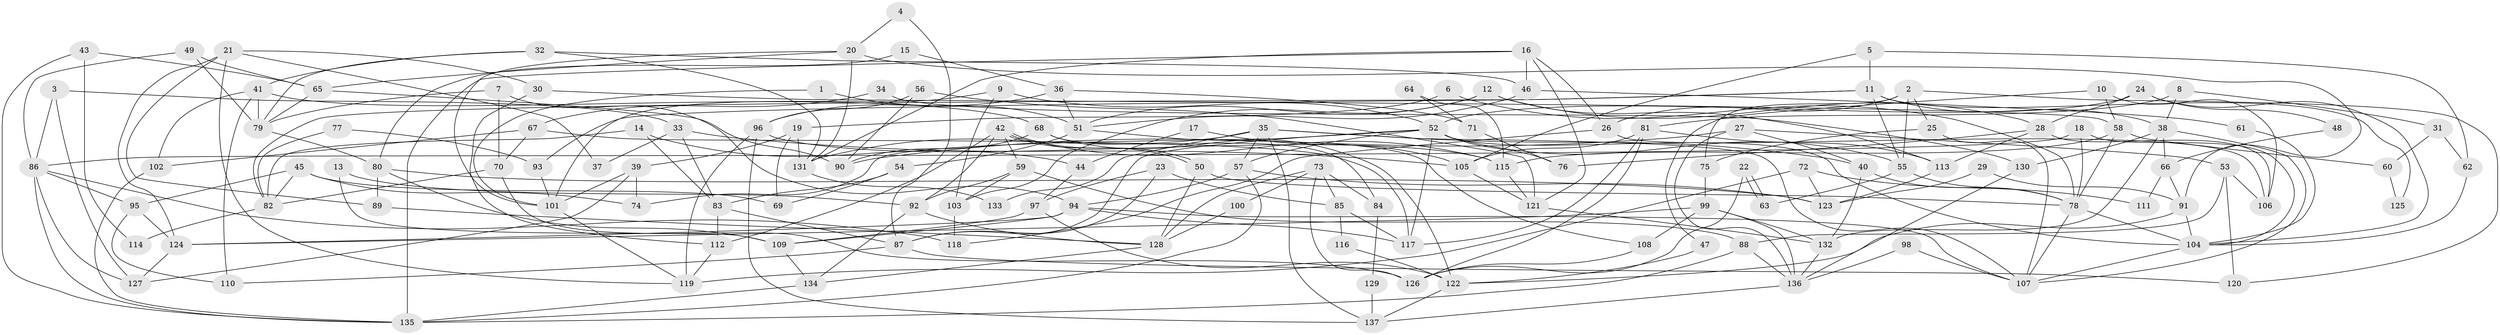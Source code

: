 // coarse degree distribution, {2: 0.12790697674418605, 5: 0.13953488372093023, 3: 0.18604651162790697, 4: 0.11627906976744186, 8: 0.09302325581395349, 6: 0.1744186046511628, 9: 0.03488372093023256, 7: 0.10465116279069768, 11: 0.011627906976744186, 1: 0.011627906976744186}
// Generated by graph-tools (version 1.1) at 2025/24/03/03/25 07:24:01]
// undirected, 137 vertices, 274 edges
graph export_dot {
graph [start="1"]
  node [color=gray90,style=filled];
  1;
  2;
  3;
  4;
  5;
  6;
  7;
  8;
  9;
  10;
  11;
  12;
  13;
  14;
  15;
  16;
  17;
  18;
  19;
  20;
  21;
  22;
  23;
  24;
  25;
  26;
  27;
  28;
  29;
  30;
  31;
  32;
  33;
  34;
  35;
  36;
  37;
  38;
  39;
  40;
  41;
  42;
  43;
  44;
  45;
  46;
  47;
  48;
  49;
  50;
  51;
  52;
  53;
  54;
  55;
  56;
  57;
  58;
  59;
  60;
  61;
  62;
  63;
  64;
  65;
  66;
  67;
  68;
  69;
  70;
  71;
  72;
  73;
  74;
  75;
  76;
  77;
  78;
  79;
  80;
  81;
  82;
  83;
  84;
  85;
  86;
  87;
  88;
  89;
  90;
  91;
  92;
  93;
  94;
  95;
  96;
  97;
  98;
  99;
  100;
  101;
  102;
  103;
  104;
  105;
  106;
  107;
  108;
  109;
  110;
  111;
  112;
  113;
  114;
  115;
  116;
  117;
  118;
  119;
  120;
  121;
  122;
  123;
  124;
  125;
  126;
  127;
  128;
  129;
  130;
  131;
  132;
  133;
  134;
  135;
  136;
  137;
  1 -- 101;
  1 -- 51;
  2 -- 55;
  2 -- 120;
  2 -- 25;
  2 -- 26;
  2 -- 75;
  3 -- 86;
  3 -- 127;
  3 -- 33;
  4 -- 20;
  4 -- 87;
  5 -- 11;
  5 -- 105;
  5 -- 62;
  6 -- 19;
  6 -- 78;
  7 -- 70;
  7 -- 94;
  7 -- 79;
  8 -- 38;
  8 -- 81;
  8 -- 31;
  9 -- 103;
  9 -- 52;
  9 -- 101;
  10 -- 106;
  10 -- 58;
  10 -- 47;
  11 -- 55;
  11 -- 38;
  11 -- 82;
  11 -- 93;
  11 -- 125;
  12 -- 28;
  12 -- 113;
  12 -- 51;
  12 -- 103;
  13 -- 109;
  13 -- 92;
  14 -- 82;
  14 -- 83;
  14 -- 44;
  15 -- 36;
  15 -- 80;
  16 -- 26;
  16 -- 135;
  16 -- 46;
  16 -- 121;
  16 -- 131;
  17 -- 105;
  17 -- 44;
  18 -- 104;
  18 -- 78;
  18 -- 86;
  19 -- 131;
  19 -- 39;
  19 -- 69;
  20 -- 91;
  20 -- 131;
  20 -- 65;
  20 -- 101;
  21 -- 124;
  21 -- 119;
  21 -- 30;
  21 -- 37;
  21 -- 89;
  22 -- 63;
  22 -- 63;
  22 -- 126;
  23 -- 85;
  23 -- 97;
  23 -- 87;
  24 -- 52;
  24 -- 104;
  24 -- 28;
  24 -- 48;
  25 -- 75;
  25 -- 107;
  26 -- 118;
  26 -- 106;
  27 -- 136;
  27 -- 40;
  27 -- 53;
  27 -- 90;
  28 -- 106;
  28 -- 76;
  28 -- 113;
  29 -- 91;
  29 -- 123;
  30 -- 112;
  30 -- 58;
  31 -- 62;
  31 -- 60;
  32 -- 46;
  32 -- 79;
  32 -- 41;
  32 -- 131;
  33 -- 83;
  33 -- 37;
  33 -- 105;
  34 -- 130;
  34 -- 67;
  35 -- 107;
  35 -- 131;
  35 -- 40;
  35 -- 57;
  35 -- 133;
  35 -- 137;
  36 -- 51;
  36 -- 96;
  36 -- 71;
  38 -- 107;
  38 -- 132;
  38 -- 66;
  38 -- 130;
  39 -- 101;
  39 -- 127;
  39 -- 74;
  40 -- 78;
  40 -- 132;
  41 -- 79;
  41 -- 68;
  41 -- 102;
  41 -- 110;
  42 -- 50;
  42 -- 50;
  42 -- 115;
  42 -- 59;
  42 -- 92;
  42 -- 112;
  43 -- 65;
  43 -- 135;
  43 -- 114;
  44 -- 97;
  45 -- 74;
  45 -- 82;
  45 -- 69;
  45 -- 95;
  46 -- 51;
  46 -- 61;
  47 -- 122;
  48 -- 66;
  49 -- 79;
  49 -- 86;
  49 -- 65;
  50 -- 128;
  50 -- 78;
  51 -- 54;
  51 -- 108;
  52 -- 57;
  52 -- 117;
  52 -- 55;
  52 -- 74;
  52 -- 76;
  52 -- 87;
  52 -- 104;
  53 -- 88;
  53 -- 106;
  53 -- 120;
  54 -- 83;
  54 -- 69;
  55 -- 78;
  55 -- 63;
  56 -- 90;
  56 -- 121;
  56 -- 96;
  57 -- 94;
  57 -- 123;
  57 -- 135;
  58 -- 78;
  58 -- 60;
  58 -- 115;
  59 -- 92;
  59 -- 88;
  59 -- 103;
  60 -- 125;
  61 -- 104;
  62 -- 104;
  64 -- 115;
  64 -- 71;
  65 -- 79;
  65 -- 90;
  66 -- 91;
  66 -- 111;
  67 -- 117;
  67 -- 102;
  67 -- 70;
  68 -- 90;
  68 -- 84;
  68 -- 122;
  70 -- 126;
  70 -- 82;
  71 -- 76;
  72 -- 119;
  72 -- 123;
  72 -- 111;
  73 -- 126;
  73 -- 128;
  73 -- 84;
  73 -- 85;
  73 -- 100;
  75 -- 99;
  77 -- 82;
  77 -- 93;
  78 -- 104;
  78 -- 107;
  79 -- 80;
  80 -- 109;
  80 -- 89;
  80 -- 123;
  81 -- 113;
  81 -- 105;
  81 -- 117;
  81 -- 126;
  82 -- 114;
  83 -- 112;
  83 -- 87;
  84 -- 129;
  85 -- 117;
  85 -- 116;
  86 -- 95;
  86 -- 118;
  86 -- 127;
  86 -- 135;
  87 -- 110;
  87 -- 120;
  88 -- 135;
  88 -- 136;
  89 -- 128;
  91 -- 104;
  91 -- 122;
  92 -- 134;
  92 -- 128;
  93 -- 101;
  94 -- 124;
  94 -- 107;
  94 -- 109;
  94 -- 117;
  95 -- 110;
  95 -- 124;
  96 -- 137;
  96 -- 115;
  96 -- 119;
  97 -- 122;
  97 -- 109;
  98 -- 107;
  98 -- 136;
  99 -- 132;
  99 -- 136;
  99 -- 108;
  99 -- 124;
  100 -- 128;
  101 -- 119;
  102 -- 135;
  103 -- 118;
  104 -- 107;
  105 -- 121;
  108 -- 126;
  109 -- 134;
  112 -- 119;
  113 -- 123;
  115 -- 121;
  116 -- 122;
  121 -- 132;
  122 -- 137;
  124 -- 127;
  128 -- 134;
  129 -- 137;
  130 -- 136;
  131 -- 133;
  132 -- 136;
  134 -- 135;
  136 -- 137;
}
